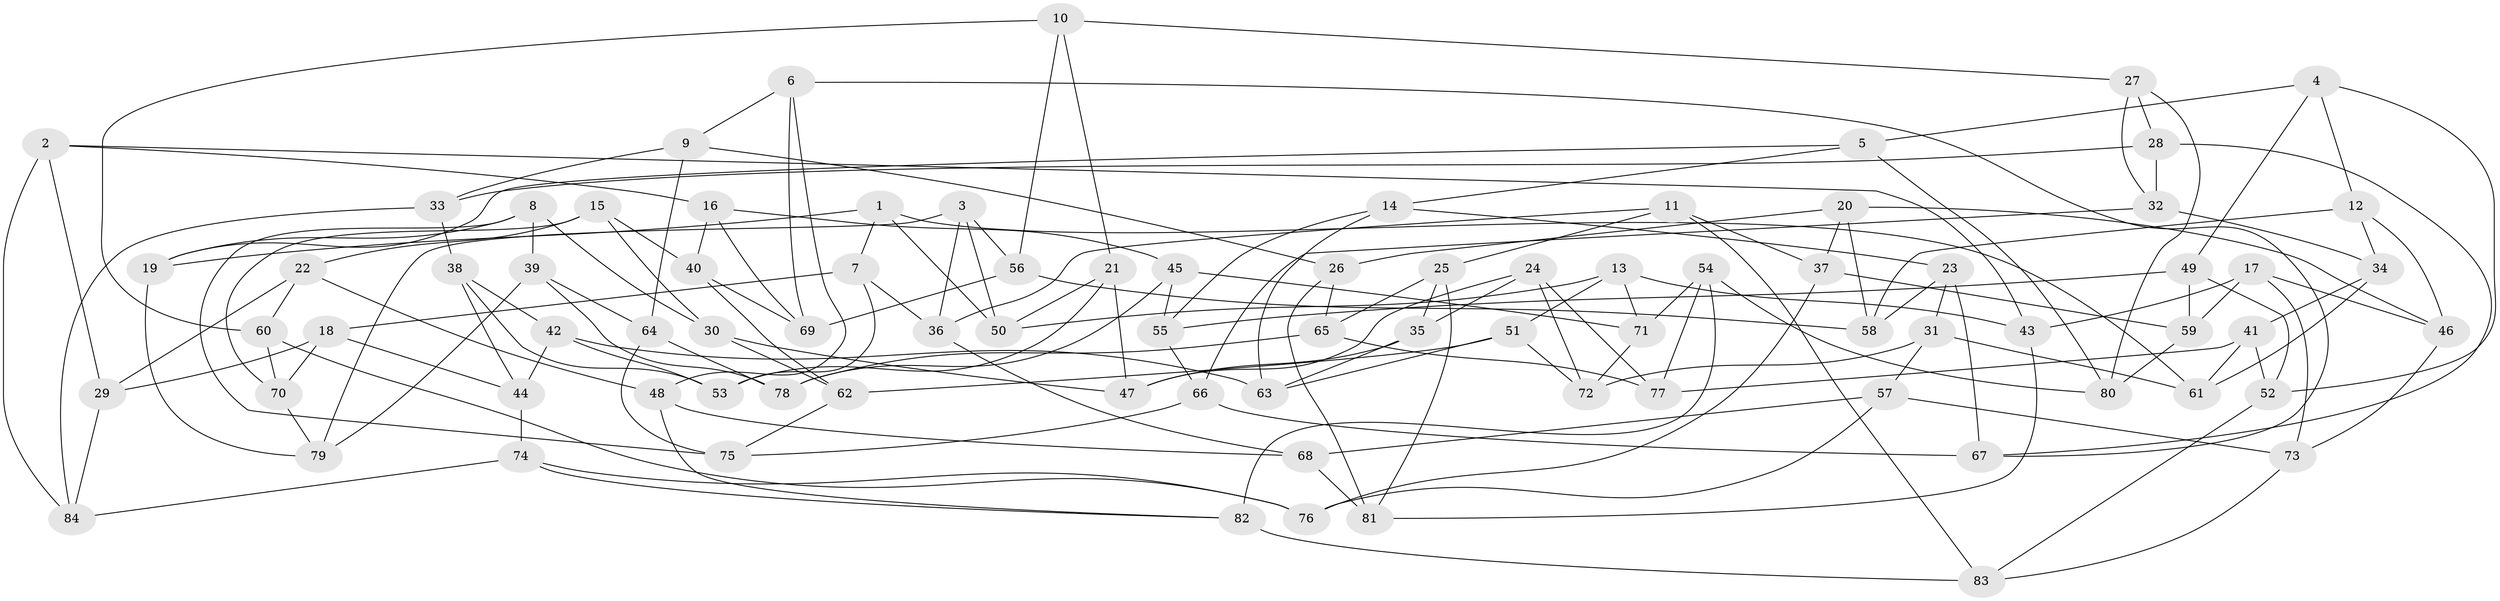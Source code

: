 // Generated by graph-tools (version 1.1) at 2025/26/03/09/25 03:26:51]
// undirected, 84 vertices, 168 edges
graph export_dot {
graph [start="1"]
  node [color=gray90,style=filled];
  1;
  2;
  3;
  4;
  5;
  6;
  7;
  8;
  9;
  10;
  11;
  12;
  13;
  14;
  15;
  16;
  17;
  18;
  19;
  20;
  21;
  22;
  23;
  24;
  25;
  26;
  27;
  28;
  29;
  30;
  31;
  32;
  33;
  34;
  35;
  36;
  37;
  38;
  39;
  40;
  41;
  42;
  43;
  44;
  45;
  46;
  47;
  48;
  49;
  50;
  51;
  52;
  53;
  54;
  55;
  56;
  57;
  58;
  59;
  60;
  61;
  62;
  63;
  64;
  65;
  66;
  67;
  68;
  69;
  70;
  71;
  72;
  73;
  74;
  75;
  76;
  77;
  78;
  79;
  80;
  81;
  82;
  83;
  84;
  1 -- 19;
  1 -- 7;
  1 -- 61;
  1 -- 50;
  2 -- 29;
  2 -- 16;
  2 -- 43;
  2 -- 84;
  3 -- 36;
  3 -- 79;
  3 -- 56;
  3 -- 50;
  4 -- 52;
  4 -- 49;
  4 -- 12;
  4 -- 5;
  5 -- 14;
  5 -- 19;
  5 -- 80;
  6 -- 9;
  6 -- 48;
  6 -- 67;
  6 -- 69;
  7 -- 53;
  7 -- 18;
  7 -- 36;
  8 -- 30;
  8 -- 39;
  8 -- 19;
  8 -- 75;
  9 -- 64;
  9 -- 26;
  9 -- 33;
  10 -- 21;
  10 -- 56;
  10 -- 27;
  10 -- 60;
  11 -- 36;
  11 -- 37;
  11 -- 25;
  11 -- 83;
  12 -- 46;
  12 -- 34;
  12 -- 58;
  13 -- 71;
  13 -- 43;
  13 -- 50;
  13 -- 51;
  14 -- 63;
  14 -- 23;
  14 -- 55;
  15 -- 70;
  15 -- 30;
  15 -- 22;
  15 -- 40;
  16 -- 69;
  16 -- 45;
  16 -- 40;
  17 -- 43;
  17 -- 59;
  17 -- 73;
  17 -- 46;
  18 -- 29;
  18 -- 70;
  18 -- 44;
  19 -- 79;
  20 -- 26;
  20 -- 46;
  20 -- 58;
  20 -- 37;
  21 -- 53;
  21 -- 50;
  21 -- 47;
  22 -- 48;
  22 -- 29;
  22 -- 60;
  23 -- 31;
  23 -- 58;
  23 -- 67;
  24 -- 47;
  24 -- 77;
  24 -- 35;
  24 -- 72;
  25 -- 35;
  25 -- 65;
  25 -- 81;
  26 -- 65;
  26 -- 81;
  27 -- 80;
  27 -- 28;
  27 -- 32;
  28 -- 67;
  28 -- 33;
  28 -- 32;
  29 -- 84;
  30 -- 62;
  30 -- 47;
  31 -- 72;
  31 -- 61;
  31 -- 57;
  32 -- 66;
  32 -- 34;
  33 -- 84;
  33 -- 38;
  34 -- 61;
  34 -- 41;
  35 -- 47;
  35 -- 63;
  36 -- 68;
  37 -- 59;
  37 -- 76;
  38 -- 53;
  38 -- 44;
  38 -- 42;
  39 -- 78;
  39 -- 64;
  39 -- 79;
  40 -- 62;
  40 -- 69;
  41 -- 77;
  41 -- 61;
  41 -- 52;
  42 -- 63;
  42 -- 53;
  42 -- 44;
  43 -- 81;
  44 -- 74;
  45 -- 71;
  45 -- 55;
  45 -- 78;
  46 -- 73;
  48 -- 68;
  48 -- 82;
  49 -- 52;
  49 -- 55;
  49 -- 59;
  51 -- 62;
  51 -- 63;
  51 -- 72;
  52 -- 83;
  54 -- 77;
  54 -- 82;
  54 -- 71;
  54 -- 80;
  55 -- 66;
  56 -- 58;
  56 -- 69;
  57 -- 73;
  57 -- 68;
  57 -- 76;
  59 -- 80;
  60 -- 70;
  60 -- 76;
  62 -- 75;
  64 -- 75;
  64 -- 78;
  65 -- 78;
  65 -- 77;
  66 -- 75;
  66 -- 67;
  68 -- 81;
  70 -- 79;
  71 -- 72;
  73 -- 83;
  74 -- 82;
  74 -- 84;
  74 -- 76;
  82 -- 83;
}
